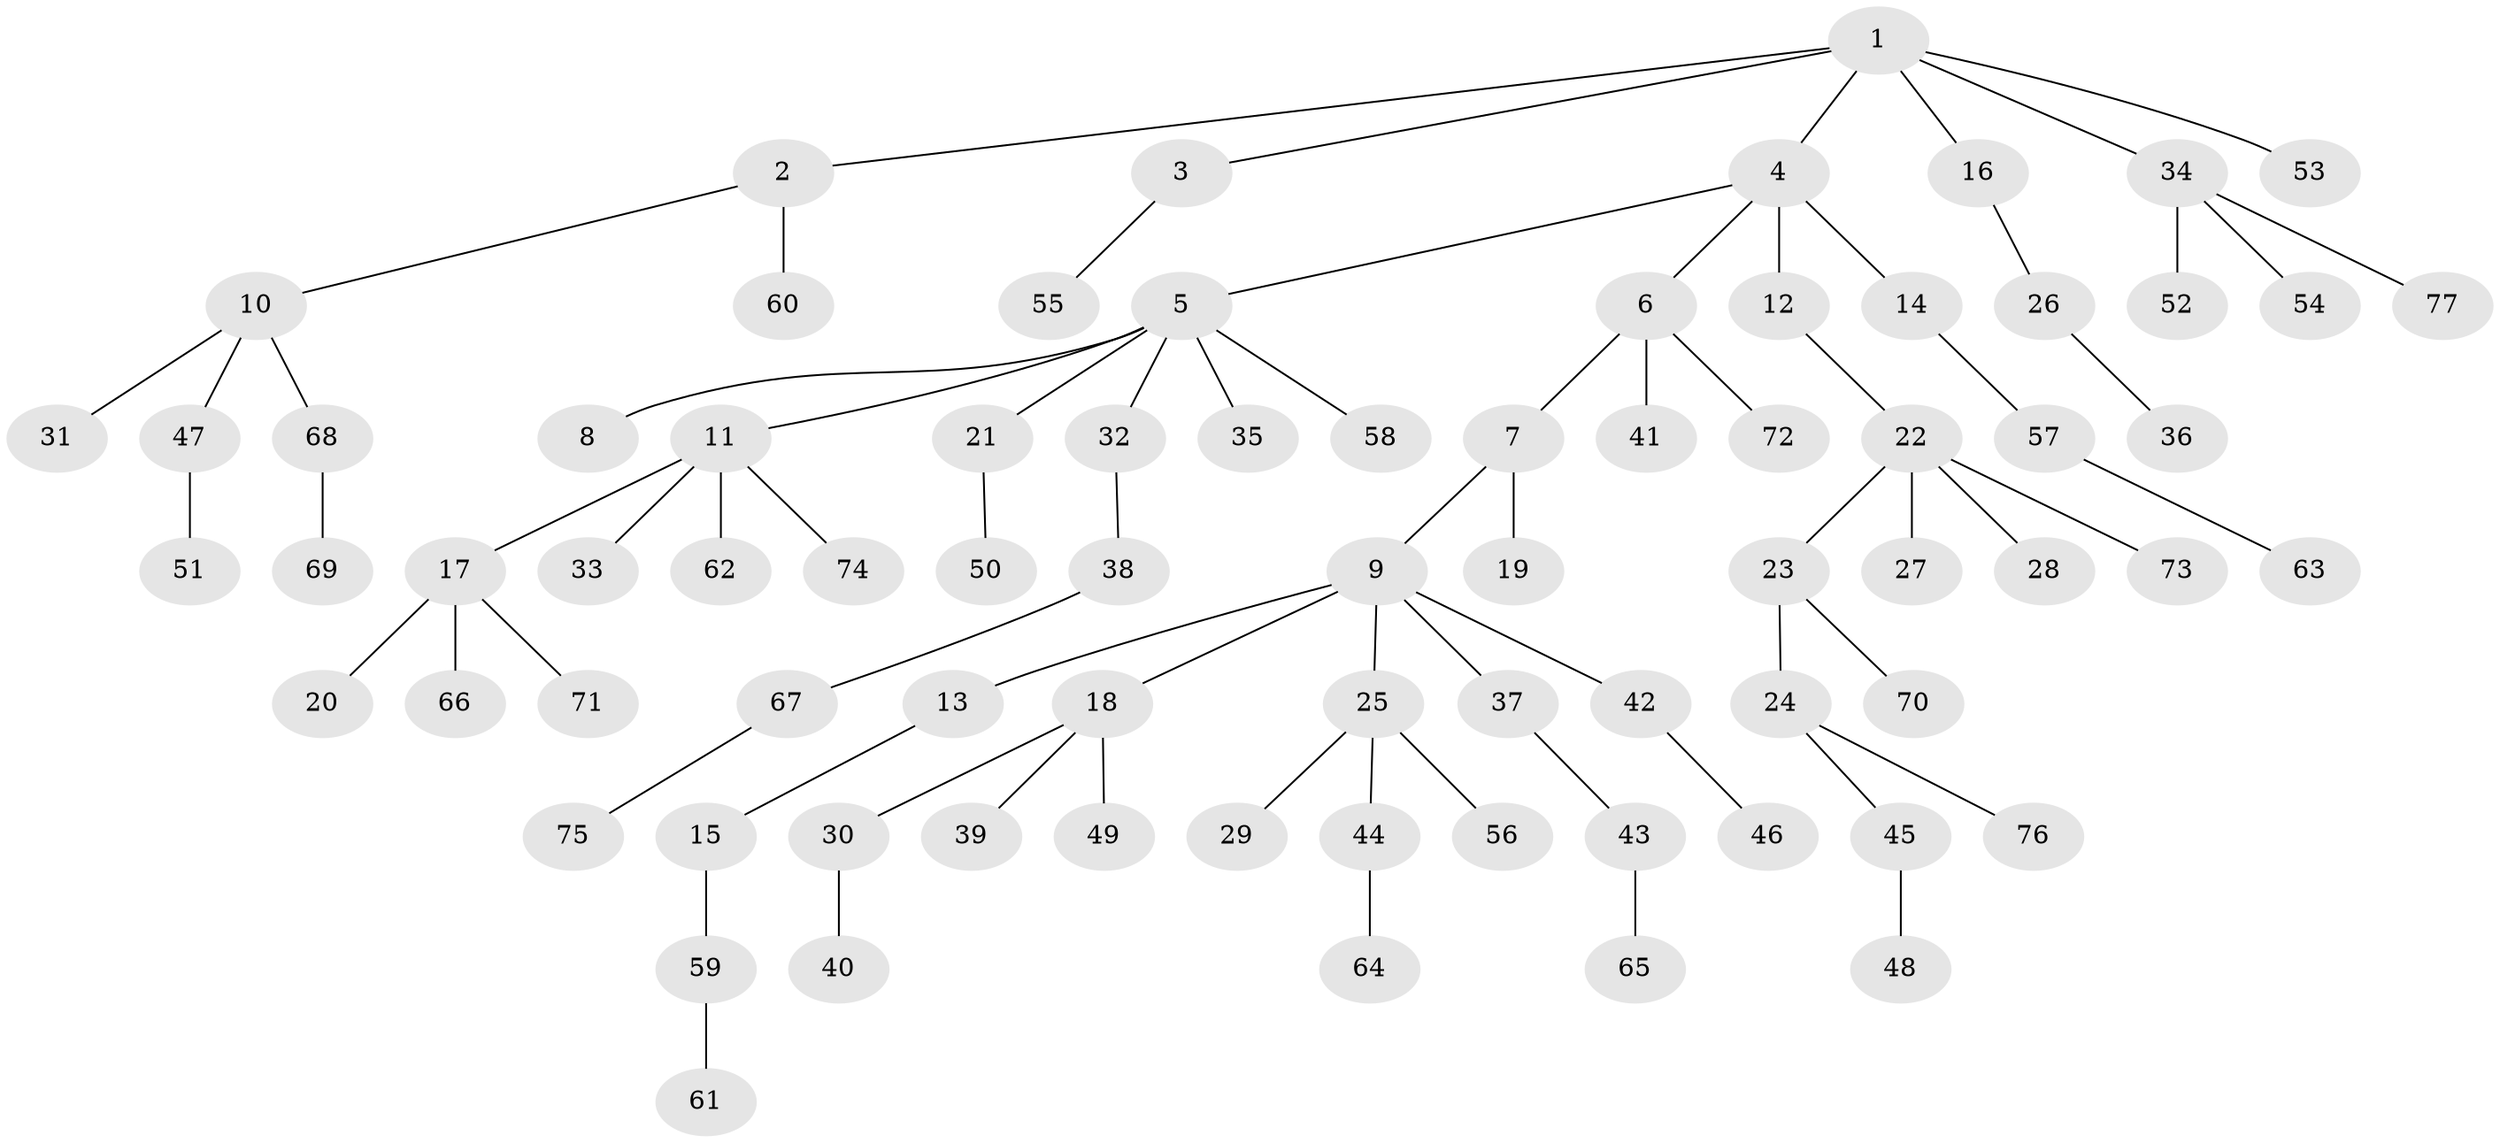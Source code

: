 // coarse degree distribution, {6: 0.03571428571428571, 5: 0.017857142857142856, 10: 0.017857142857142856, 4: 0.10714285714285714, 2: 0.16071428571428573, 1: 0.625, 3: 0.03571428571428571}
// Generated by graph-tools (version 1.1) at 2025/24/03/03/25 07:24:09]
// undirected, 77 vertices, 76 edges
graph export_dot {
graph [start="1"]
  node [color=gray90,style=filled];
  1;
  2;
  3;
  4;
  5;
  6;
  7;
  8;
  9;
  10;
  11;
  12;
  13;
  14;
  15;
  16;
  17;
  18;
  19;
  20;
  21;
  22;
  23;
  24;
  25;
  26;
  27;
  28;
  29;
  30;
  31;
  32;
  33;
  34;
  35;
  36;
  37;
  38;
  39;
  40;
  41;
  42;
  43;
  44;
  45;
  46;
  47;
  48;
  49;
  50;
  51;
  52;
  53;
  54;
  55;
  56;
  57;
  58;
  59;
  60;
  61;
  62;
  63;
  64;
  65;
  66;
  67;
  68;
  69;
  70;
  71;
  72;
  73;
  74;
  75;
  76;
  77;
  1 -- 2;
  1 -- 3;
  1 -- 4;
  1 -- 16;
  1 -- 34;
  1 -- 53;
  2 -- 10;
  2 -- 60;
  3 -- 55;
  4 -- 5;
  4 -- 6;
  4 -- 12;
  4 -- 14;
  5 -- 8;
  5 -- 11;
  5 -- 21;
  5 -- 32;
  5 -- 35;
  5 -- 58;
  6 -- 7;
  6 -- 41;
  6 -- 72;
  7 -- 9;
  7 -- 19;
  9 -- 13;
  9 -- 18;
  9 -- 25;
  9 -- 37;
  9 -- 42;
  10 -- 31;
  10 -- 47;
  10 -- 68;
  11 -- 17;
  11 -- 33;
  11 -- 62;
  11 -- 74;
  12 -- 22;
  13 -- 15;
  14 -- 57;
  15 -- 59;
  16 -- 26;
  17 -- 20;
  17 -- 66;
  17 -- 71;
  18 -- 30;
  18 -- 39;
  18 -- 49;
  21 -- 50;
  22 -- 23;
  22 -- 27;
  22 -- 28;
  22 -- 73;
  23 -- 24;
  23 -- 70;
  24 -- 45;
  24 -- 76;
  25 -- 29;
  25 -- 44;
  25 -- 56;
  26 -- 36;
  30 -- 40;
  32 -- 38;
  34 -- 52;
  34 -- 54;
  34 -- 77;
  37 -- 43;
  38 -- 67;
  42 -- 46;
  43 -- 65;
  44 -- 64;
  45 -- 48;
  47 -- 51;
  57 -- 63;
  59 -- 61;
  67 -- 75;
  68 -- 69;
}
